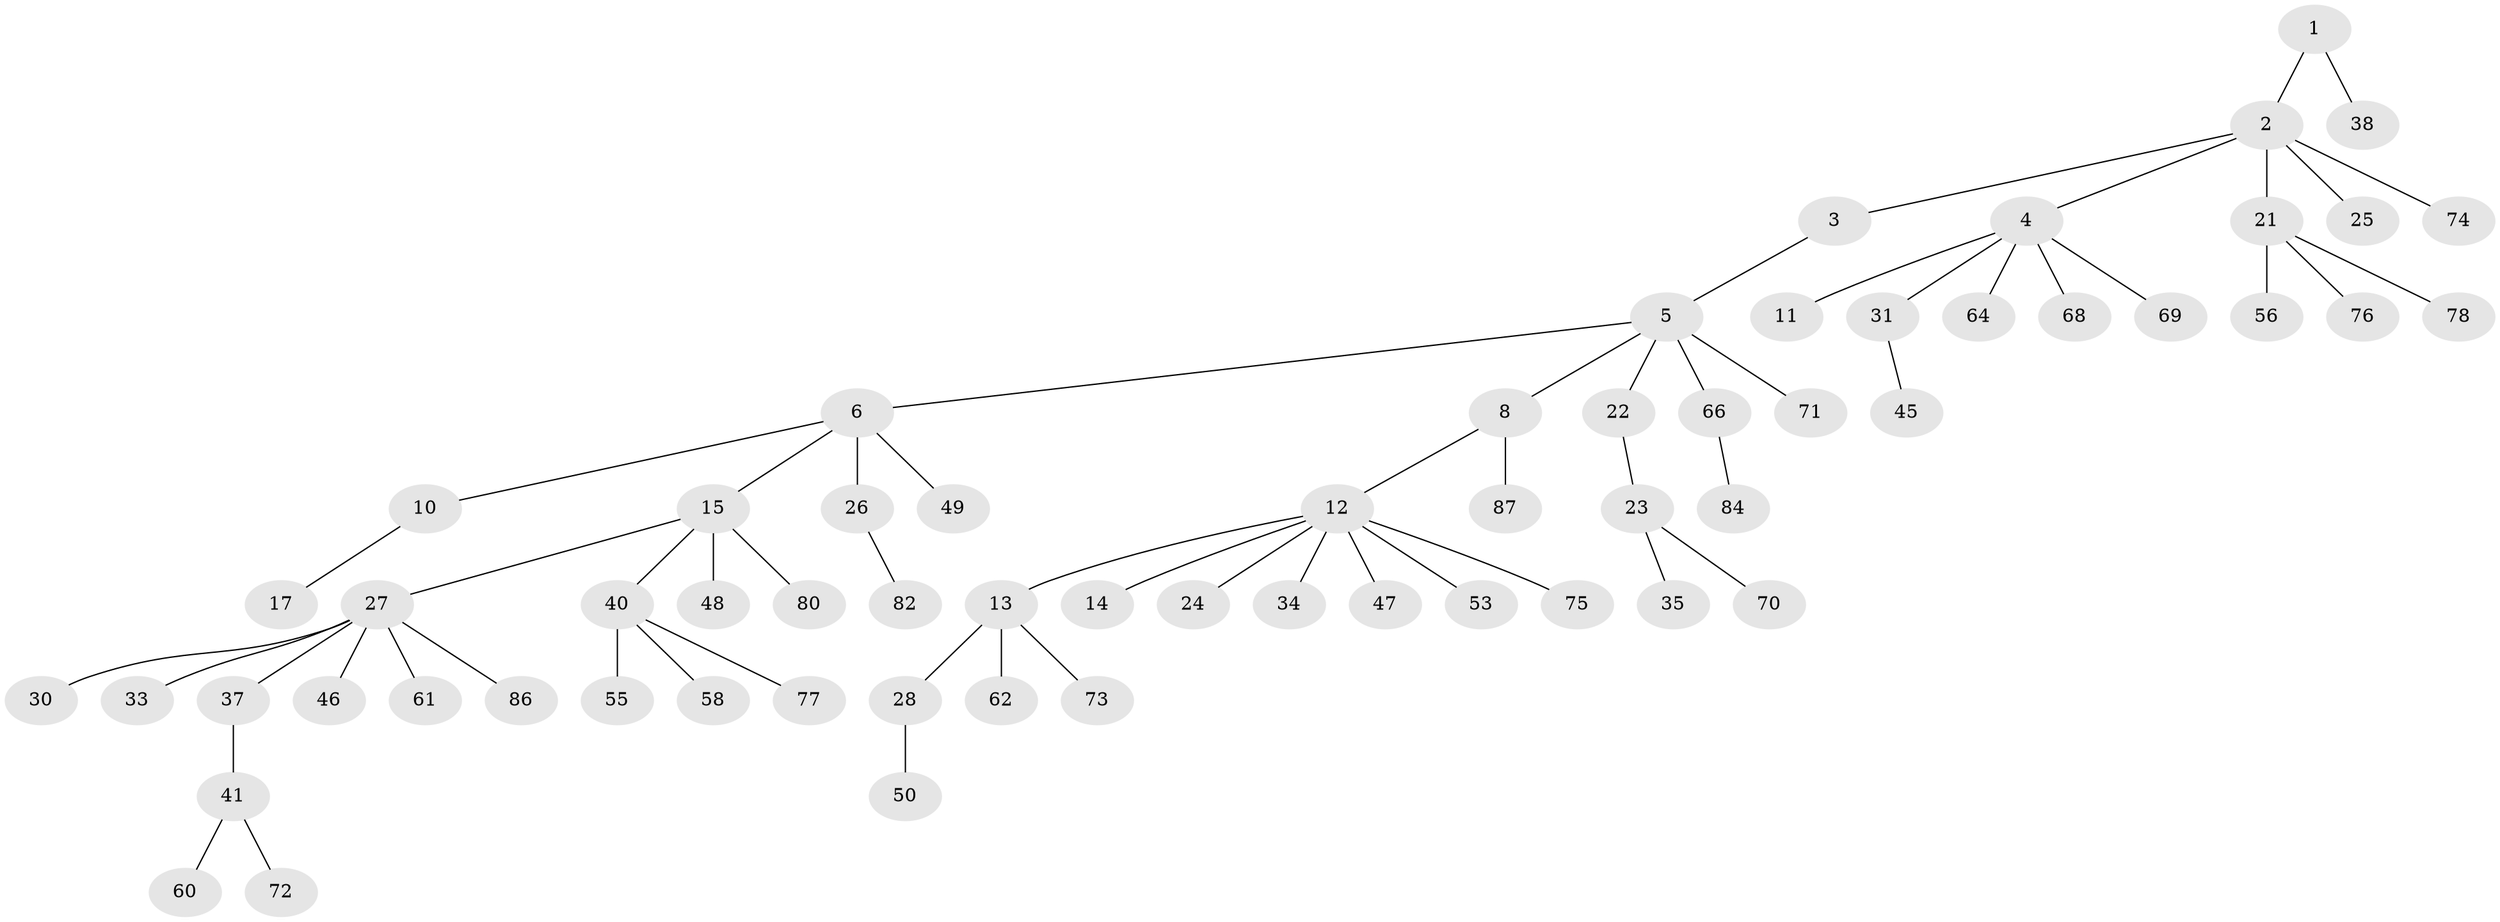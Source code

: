 // original degree distribution, {3: 0.10344827586206896, 6: 0.022988505747126436, 2: 0.21839080459770116, 4: 0.09195402298850575, 8: 0.022988505747126436, 1: 0.5402298850574713}
// Generated by graph-tools (version 1.1) at 2025/42/03/06/25 10:42:03]
// undirected, 62 vertices, 61 edges
graph export_dot {
graph [start="1"]
  node [color=gray90,style=filled];
  1 [super="+85"];
  2 [super="+16"];
  3;
  4 [super="+9"];
  5 [super="+18"];
  6 [super="+7"];
  8 [super="+63"];
  10;
  11 [super="+36"];
  12 [super="+44"];
  13 [super="+19"];
  14;
  15 [super="+20"];
  17;
  21 [super="+39"];
  22 [super="+83"];
  23 [super="+59"];
  24;
  25;
  26 [super="+42"];
  27 [super="+29"];
  28 [super="+43"];
  30;
  31 [super="+32"];
  33;
  34 [super="+65"];
  35;
  37;
  38 [super="+57"];
  40 [super="+51"];
  41 [super="+54"];
  45;
  46;
  47;
  48;
  49;
  50 [super="+52"];
  53 [super="+79"];
  55;
  56;
  58;
  60;
  61;
  62;
  64;
  66 [super="+67"];
  68;
  69;
  70;
  71;
  72 [super="+81"];
  73;
  74;
  75;
  76;
  77;
  78;
  80;
  82;
  84;
  86;
  87;
  1 -- 2;
  1 -- 38;
  2 -- 3;
  2 -- 4;
  2 -- 21;
  2 -- 25;
  2 -- 74;
  3 -- 5;
  4 -- 31;
  4 -- 69;
  4 -- 64;
  4 -- 11;
  4 -- 68;
  5 -- 6;
  5 -- 8;
  5 -- 22;
  5 -- 71;
  5 -- 66;
  6 -- 10;
  6 -- 49;
  6 -- 26;
  6 -- 15;
  8 -- 12;
  8 -- 87;
  10 -- 17;
  12 -- 13;
  12 -- 14;
  12 -- 24;
  12 -- 34;
  12 -- 47;
  12 -- 53;
  12 -- 75;
  13 -- 62;
  13 -- 73;
  13 -- 28;
  15 -- 40;
  15 -- 48;
  15 -- 80;
  15 -- 27;
  21 -- 56;
  21 -- 76;
  21 -- 78;
  22 -- 23;
  23 -- 35;
  23 -- 70;
  26 -- 82;
  27 -- 30;
  27 -- 33;
  27 -- 37;
  27 -- 46;
  27 -- 61;
  27 -- 86;
  28 -- 50;
  31 -- 45;
  37 -- 41;
  40 -- 55;
  40 -- 58;
  40 -- 77;
  41 -- 72;
  41 -- 60;
  66 -- 84;
}
